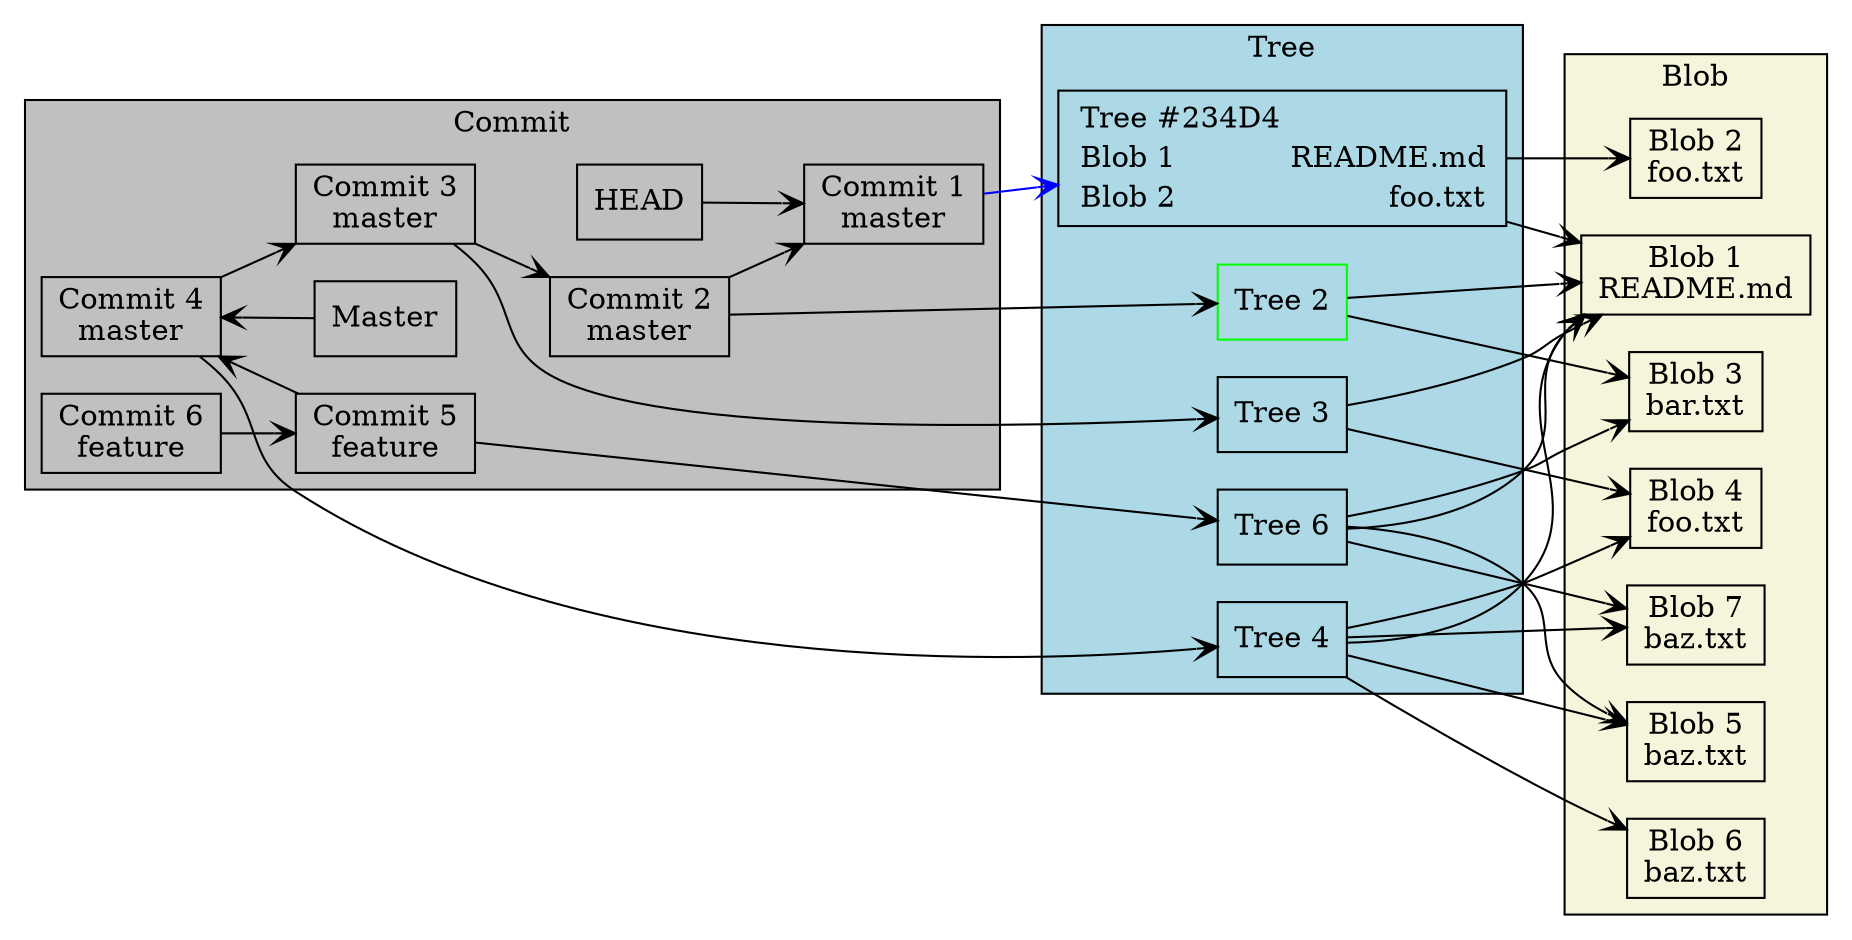 digraph git {
  rankdir=LR;
  node [shape=box];
  edge [arrowhead=vee];

  // Subgraphs
  subgraph cluster_commit {
    label = "Commit";
    fillcolor = grey;
    style = filled;
    rankdir=TB;
    C1 [label="Commit 1\nmaster"]
    C2 [label="Commit 2\nmaster"]
    C3 [label="Commit 3\nmaster"]
    C4 [label="Commit 4\nmaster"]
    C5 [label="Commit 5\nfeature"]
    C6 [label="Commit 6\nfeature"]
    H[label="HEAD"];
    M[label="Master"];
    {rank=max C1}
    {rank=min C4}
  }

  subgraph cluster_tree {
    label = "Tree";
    fillcolor = lightblue
    style = filled
    T1 [label=<
  
    <TABLE BORDER="0" CELLSPACING="0" >
      <TR>
        <TD ALIGN="LEFT">Tree #234D4</TD>
      </TR>
      <TR>
        <TD ALIGN="LEFT" >Blob 1</TD>
        <TD ALIGN="RIGHT" >README.md</TD>
      </TR>
      <TR>
        <TD ALIGN="LEFT" BGCOLOR="lightblue">Blob 2</TD>
        <TD ALIGN="RIGHT" >foo.txt</TD>
      </TR>
     
    </TABLE>
  >,color =black ];
    T2 [label="Tree 2" color=green];
    T3 [label="Tree 3"];
    T4 [label="Tree 4"];
    T5 [label="Tree 5"];
    T5 [label="Tree 6"];

  
  }

  subgraph cluster_blob {
    label = "Blob";
    fillcolor = beige;
    style = filled;
    B1 [label="Blob 1\nREADME.md"];
    B2 [label="Blob 2\nfoo.txt"];
    B3 [label="Blob 3\nbar.txt"];
    B4 [label="Blob 4\nfoo.txt"];
    B5 [label="Blob 5\nbaz.txt"];
    B6 [label="Blob 6\nbaz.txt"];
    B7 [label="Blob 7\nbaz.txt"];
  }

  // Edges
  C1 -> T1 [color = "blue"];
  C2 -> T2;
  C3 -> T3;
  C4 -> T4;
  C5 -> T5;

  T1 -> B1;
  T1 -> B2;
  T2 -> B1;
  T2 -> B3;
  T3 -> B1;
  T3 -> B4;
  T4 -> B1;
  T4 -> B4;
  T4 -> B5;
  T5 -> B1;
  T5 -> B3;
  T5 -> B5;
  T4 -> B6;
  T4 -> B7;
  T5 -> B7;

  H -> C1

  M -> C4
  C2 -> C1;
  C3 -> C2;
  C4 -> C3;
  C5 -> C4;
  C6 -> C5;
}
